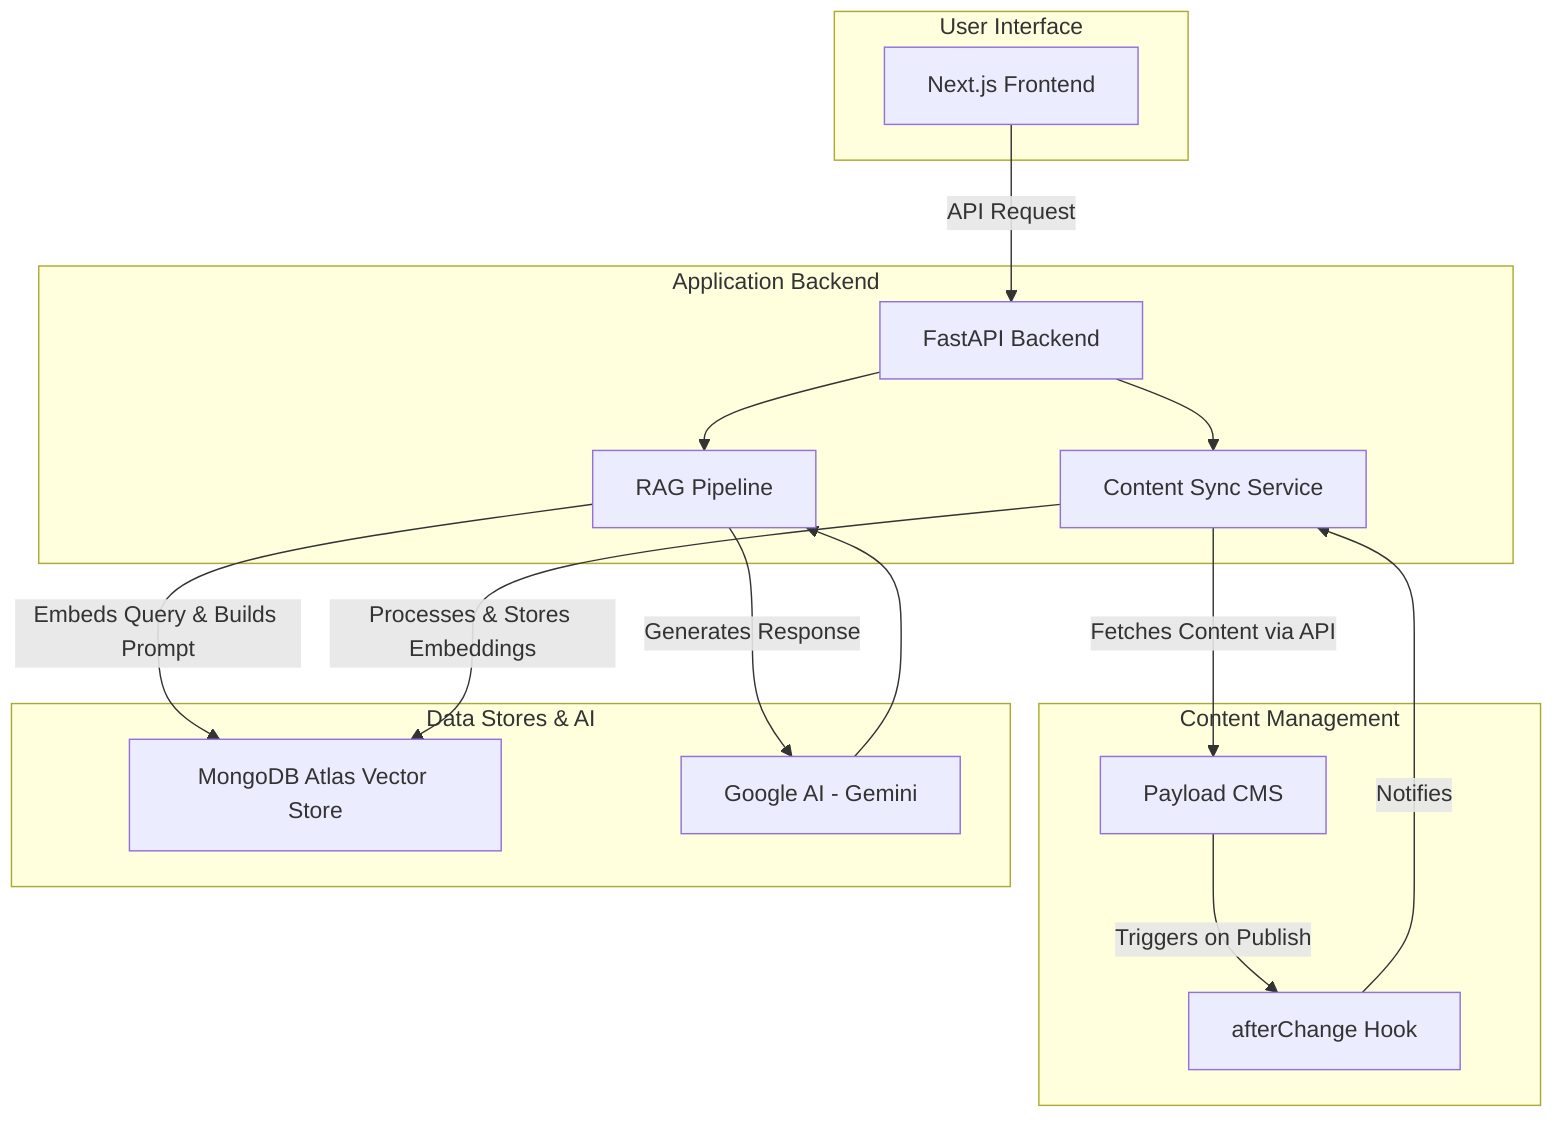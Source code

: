 graph TD
    subgraph "User Interface"
        Frontend[Next.js Frontend]
    end

    subgraph "Application Backend"
        Backend[FastAPI Backend]
        RAG[RAG Pipeline]
        Sync[Content Sync Service]
    end

    subgraph "Content Management"
        CMS[Payload CMS]
        Hook[afterChange Hook]
    end

    subgraph "Data Stores & AI"
        VectorStore[MongoDB Atlas Vector Store]
        LLM[Google AI - Gemini]
    end

    Frontend -- "API Request" --> Backend
    Backend --> RAG
    Backend --> Sync

    RAG -- "Embeds Query & Builds Prompt" --> VectorStore
    RAG -- "Generates Response" --> LLM
    LLM --> RAG

    CMS -- "Triggers on Publish" --> Hook
    Hook -- "Notifies" --> Sync
    Sync -- "Fetches Content via API" --> CMS
    Sync -- "Processes & Stores Embeddings" --> VectorStore